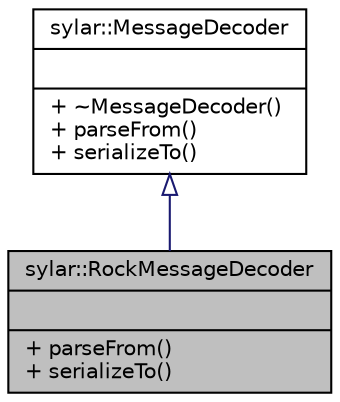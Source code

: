 digraph "sylar::RockMessageDecoder"
{
 // LATEX_PDF_SIZE
  edge [fontname="Helvetica",fontsize="10",labelfontname="Helvetica",labelfontsize="10"];
  node [fontname="Helvetica",fontsize="10",shape=record];
  Node1 [label="{sylar::RockMessageDecoder\n||+ parseFrom()\l+ serializeTo()\l}",height=0.2,width=0.4,color="black", fillcolor="grey75", style="filled", fontcolor="black",tooltip=" "];
  Node2 -> Node1 [dir="back",color="midnightblue",fontsize="10",style="solid",arrowtail="onormal",fontname="Helvetica"];
  Node2 [label="{sylar::MessageDecoder\n||+ ~MessageDecoder()\l+ parseFrom()\l+ serializeTo()\l}",height=0.2,width=0.4,color="black", fillcolor="white", style="filled",URL="$classsylar_1_1MessageDecoder.html",tooltip=" "];
}
